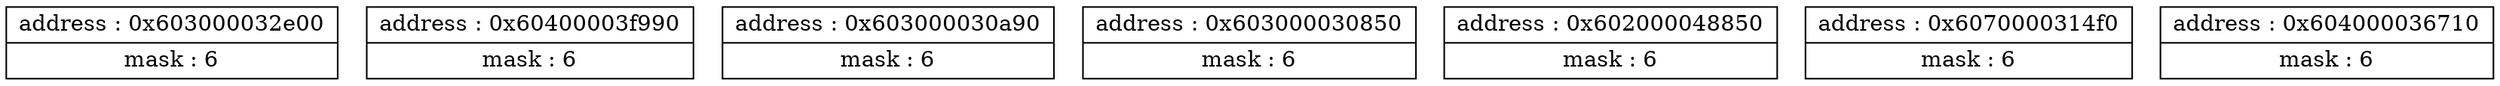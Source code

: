 digraph {
	node [shape=record]
	node0x603000032e00 [label = "{address : 0x603000032e00 |mask : 6}"];

	node0x60400003f990 [label = "{address : 0x60400003f990 |mask : 6}"];

	node0x603000030a90 [label = "{address : 0x603000030a90 |mask : 6}"];

	node0x603000030850 [label = "{address : 0x603000030850 |mask : 6}"];

	node0x602000048850 [label = "{address : 0x602000048850 |mask : 6}"];

	node0x6070000314f0 [label = "{address : 0x6070000314f0 |mask : 6}"];

	node0x604000036710 [label = "{address : 0x604000036710 |mask : 6}"];

}
